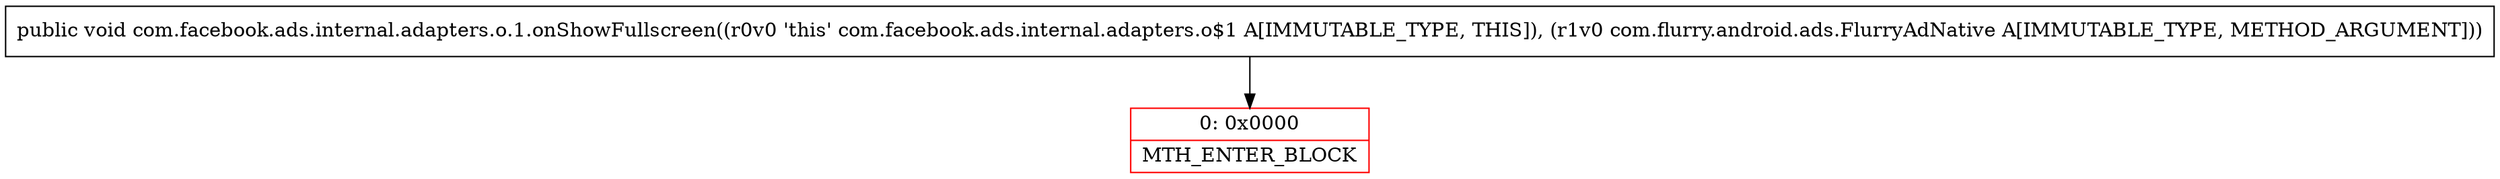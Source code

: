 digraph "CFG forcom.facebook.ads.internal.adapters.o.1.onShowFullscreen(Lcom\/flurry\/android\/ads\/FlurryAdNative;)V" {
subgraph cluster_Region_1092395308 {
label = "R(0)";
node [shape=record,color=blue];
}
Node_0 [shape=record,color=red,label="{0\:\ 0x0000|MTH_ENTER_BLOCK\l}"];
MethodNode[shape=record,label="{public void com.facebook.ads.internal.adapters.o.1.onShowFullscreen((r0v0 'this' com.facebook.ads.internal.adapters.o$1 A[IMMUTABLE_TYPE, THIS]), (r1v0 com.flurry.android.ads.FlurryAdNative A[IMMUTABLE_TYPE, METHOD_ARGUMENT])) }"];
MethodNode -> Node_0;
}

